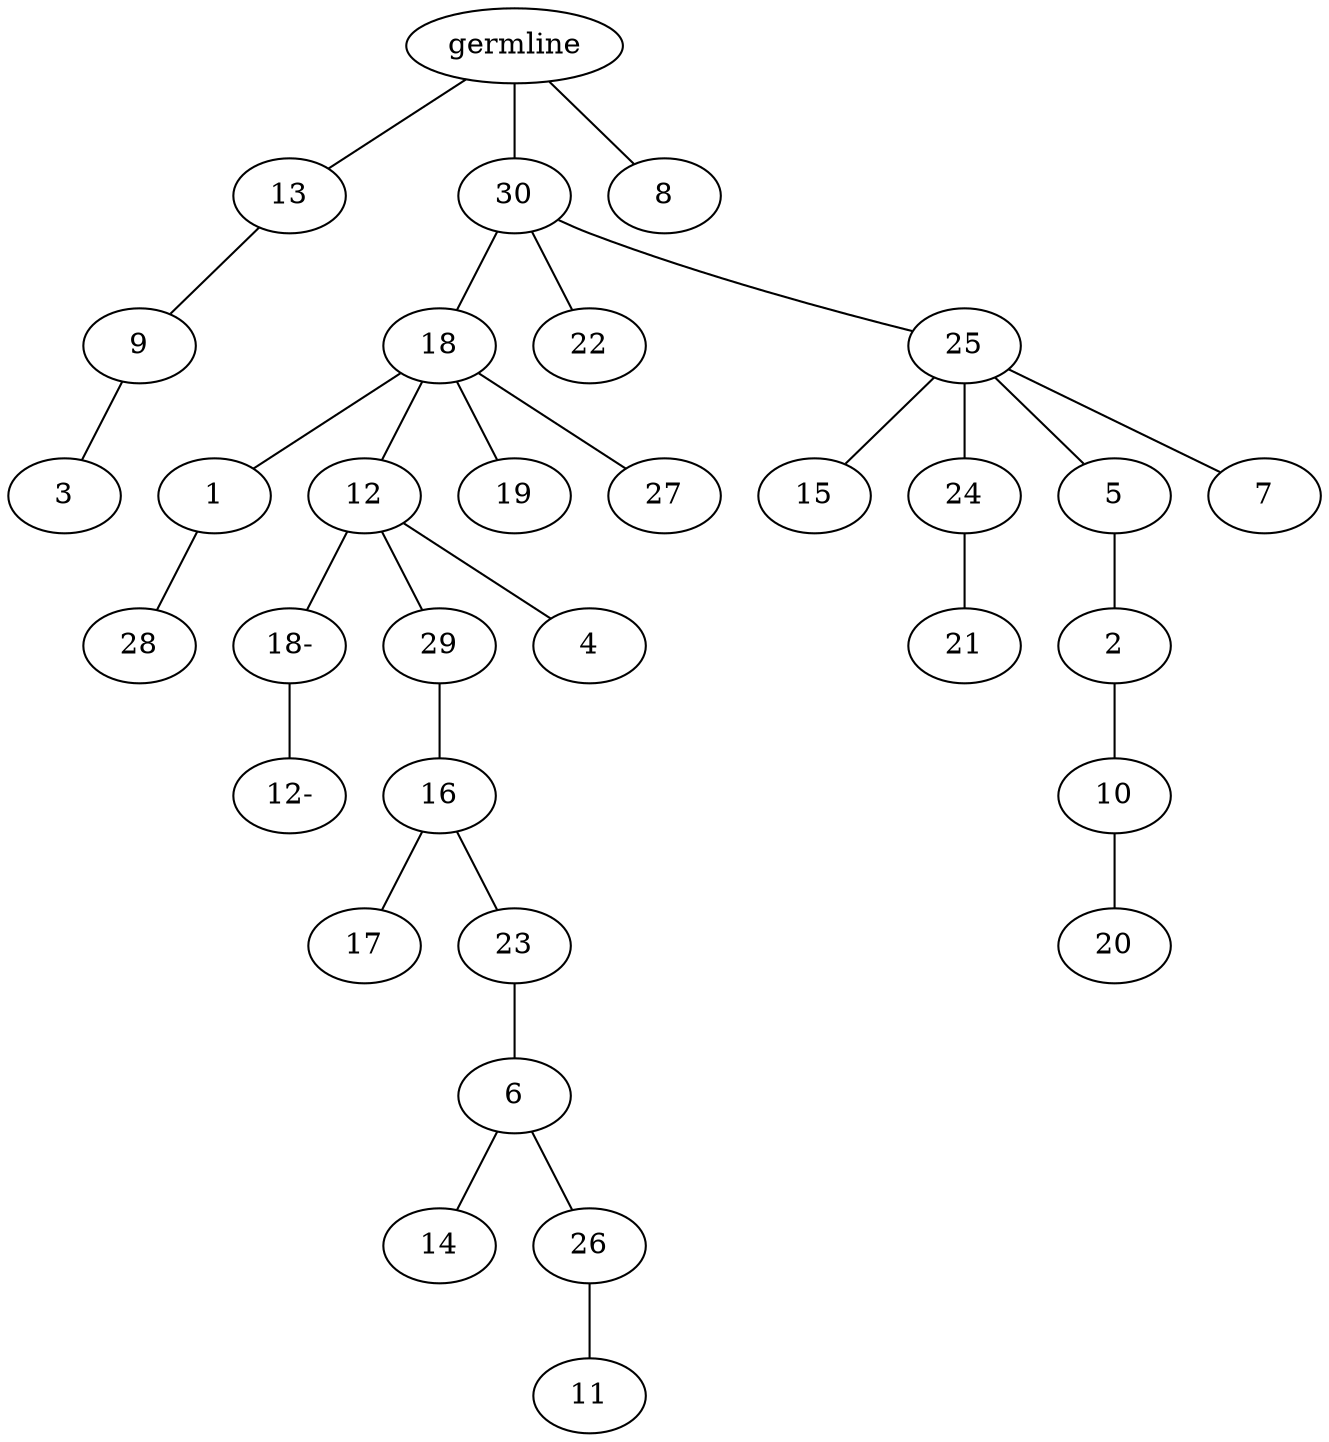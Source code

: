 graph tree {
    "140507569812384" [label="germline"];
    "140507565486288" [label="13"];
    "140507565486960" [label="9"];
    "140507565486480" [label="3"];
    "140507565487440" [label="30"];
    "140507565487632" [label="18"];
    "140507566902240" [label="1"];
    "140507566902960" [label="28"];
    "140507566902144" [label="12"];
    "140507566899744" [label="18-"];
    "140507566902816" [label="12-"];
    "140507566902720" [label="29"];
    "140507566902768" [label="16"];
    "140507562708896" [label="17"];
    "140507562708752" [label="23"];
    "140507562705008" [label="6"];
    "140507562708656" [label="14"];
    "140507562705296" [label="26"];
    "140507566261296" [label="11"];
    "140507566902480" [label="4"];
    "140507566902864" [label="19"];
    "140507565488832" [label="27"];
    "140507565487776" [label="22"];
    "140507562706112" [label="25"];
    "140507566260480" [label="15"];
    "140507566263120" [label="24"];
    "140507566263360" [label="21"];
    "140507566261680" [label="5"];
    "140507566261920" [label="2"];
    "140507566263744" [label="10"];
    "140507569488896" [label="20"];
    "140507566263984" [label="7"];
    "140507566901328" [label="8"];
    "140507569812384" -- "140507565486288";
    "140507569812384" -- "140507565487440";
    "140507569812384" -- "140507566901328";
    "140507565486288" -- "140507565486960";
    "140507565486960" -- "140507565486480";
    "140507565487440" -- "140507565487632";
    "140507565487440" -- "140507565487776";
    "140507565487440" -- "140507562706112";
    "140507565487632" -- "140507566902240";
    "140507565487632" -- "140507566902144";
    "140507565487632" -- "140507566902864";
    "140507565487632" -- "140507565488832";
    "140507566902240" -- "140507566902960";
    "140507566902144" -- "140507566899744";
    "140507566902144" -- "140507566902720";
    "140507566902144" -- "140507566902480";
    "140507566899744" -- "140507566902816";
    "140507566902720" -- "140507566902768";
    "140507566902768" -- "140507562708896";
    "140507566902768" -- "140507562708752";
    "140507562708752" -- "140507562705008";
    "140507562705008" -- "140507562708656";
    "140507562705008" -- "140507562705296";
    "140507562705296" -- "140507566261296";
    "140507562706112" -- "140507566260480";
    "140507562706112" -- "140507566263120";
    "140507562706112" -- "140507566261680";
    "140507562706112" -- "140507566263984";
    "140507566263120" -- "140507566263360";
    "140507566261680" -- "140507566261920";
    "140507566261920" -- "140507566263744";
    "140507566263744" -- "140507569488896";
}
